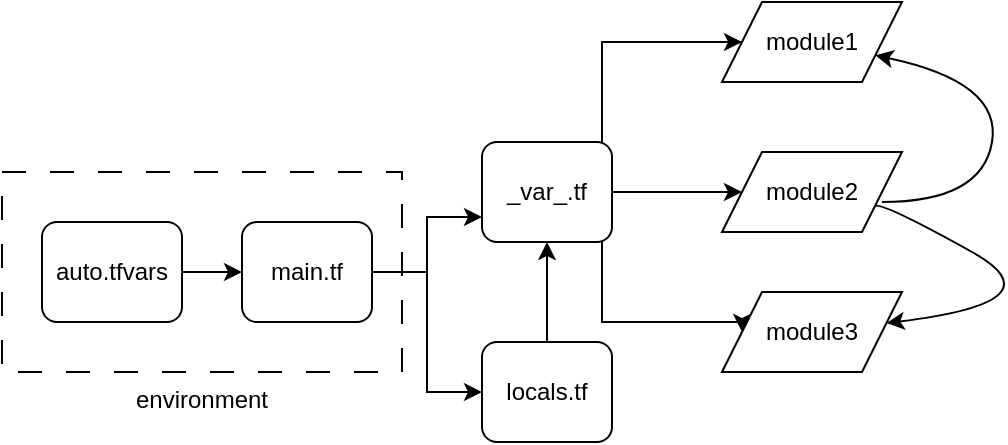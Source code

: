 <mxfile version="22.1.18" type="github">
  <diagram name="Page-1" id="2YBvvXClWsGukQMizWep">
    <mxGraphModel dx="1050" dy="522" grid="1" gridSize="10" guides="1" tooltips="1" connect="1" arrows="1" fold="1" page="1" pageScale="1" pageWidth="850" pageHeight="1100" math="0" shadow="0">
      <root>
        <mxCell id="0" />
        <mxCell id="1" parent="0" />
        <mxCell id="k_CAlymVmEuhgNOBEL12-4" value="environment" style="rounded=0;whiteSpace=wrap;html=1;fillColor=none;dashed=1;dashPattern=12 12;align=center;labelPosition=center;verticalLabelPosition=bottom;verticalAlign=top;" vertex="1" parent="1">
          <mxGeometry x="120" y="215" width="200" height="100" as="geometry" />
        </mxCell>
        <mxCell id="k_CAlymVmEuhgNOBEL12-3" value="" style="edgeStyle=orthogonalEdgeStyle;rounded=0;orthogonalLoop=1;jettySize=auto;html=1;" edge="1" parent="1" source="k_CAlymVmEuhgNOBEL12-1" target="k_CAlymVmEuhgNOBEL12-2">
          <mxGeometry relative="1" as="geometry" />
        </mxCell>
        <mxCell id="k_CAlymVmEuhgNOBEL12-1" value="auto.tfvars" style="rounded=1;whiteSpace=wrap;html=1;" vertex="1" parent="1">
          <mxGeometry x="140" y="240" width="70" height="50" as="geometry" />
        </mxCell>
        <mxCell id="k_CAlymVmEuhgNOBEL12-7" style="edgeStyle=orthogonalEdgeStyle;rounded=0;orthogonalLoop=1;jettySize=auto;html=1;entryX=0;entryY=0.5;entryDx=0;entryDy=0;" edge="1" parent="1" source="k_CAlymVmEuhgNOBEL12-2" target="k_CAlymVmEuhgNOBEL12-6">
          <mxGeometry relative="1" as="geometry" />
        </mxCell>
        <mxCell id="k_CAlymVmEuhgNOBEL12-8" style="edgeStyle=orthogonalEdgeStyle;rounded=0;orthogonalLoop=1;jettySize=auto;html=1;entryX=0;entryY=0.75;entryDx=0;entryDy=0;" edge="1" parent="1" source="k_CAlymVmEuhgNOBEL12-2" target="k_CAlymVmEuhgNOBEL12-5">
          <mxGeometry relative="1" as="geometry" />
        </mxCell>
        <mxCell id="k_CAlymVmEuhgNOBEL12-2" value="main.tf" style="rounded=1;whiteSpace=wrap;html=1;" vertex="1" parent="1">
          <mxGeometry x="240" y="240" width="65" height="50" as="geometry" />
        </mxCell>
        <mxCell id="k_CAlymVmEuhgNOBEL12-14" style="edgeStyle=orthogonalEdgeStyle;rounded=0;orthogonalLoop=1;jettySize=auto;html=1;entryX=0;entryY=0.5;entryDx=0;entryDy=0;" edge="1" parent="1" source="k_CAlymVmEuhgNOBEL12-5" target="k_CAlymVmEuhgNOBEL12-11">
          <mxGeometry relative="1" as="geometry" />
        </mxCell>
        <mxCell id="k_CAlymVmEuhgNOBEL12-16" style="edgeStyle=orthogonalEdgeStyle;rounded=0;orthogonalLoop=1;jettySize=auto;html=1;entryX=0;entryY=0.5;entryDx=0;entryDy=0;" edge="1" parent="1" source="k_CAlymVmEuhgNOBEL12-5" target="k_CAlymVmEuhgNOBEL12-12">
          <mxGeometry relative="1" as="geometry">
            <Array as="points">
              <mxPoint x="420" y="290" />
              <mxPoint x="490" y="290" />
            </Array>
          </mxGeometry>
        </mxCell>
        <mxCell id="k_CAlymVmEuhgNOBEL12-17" style="edgeStyle=orthogonalEdgeStyle;rounded=0;orthogonalLoop=1;jettySize=auto;html=1;entryX=0;entryY=0.5;entryDx=0;entryDy=0;" edge="1" parent="1" source="k_CAlymVmEuhgNOBEL12-5" target="k_CAlymVmEuhgNOBEL12-10">
          <mxGeometry relative="1" as="geometry">
            <Array as="points">
              <mxPoint x="420" y="150" />
            </Array>
          </mxGeometry>
        </mxCell>
        <mxCell id="k_CAlymVmEuhgNOBEL12-5" value="_var_.tf" style="rounded=1;whiteSpace=wrap;html=1;" vertex="1" parent="1">
          <mxGeometry x="360" y="200" width="65" height="50" as="geometry" />
        </mxCell>
        <mxCell id="k_CAlymVmEuhgNOBEL12-9" value="" style="edgeStyle=orthogonalEdgeStyle;rounded=0;orthogonalLoop=1;jettySize=auto;html=1;" edge="1" parent="1" source="k_CAlymVmEuhgNOBEL12-6" target="k_CAlymVmEuhgNOBEL12-5">
          <mxGeometry relative="1" as="geometry" />
        </mxCell>
        <mxCell id="k_CAlymVmEuhgNOBEL12-6" value="locals.tf" style="rounded=1;whiteSpace=wrap;html=1;" vertex="1" parent="1">
          <mxGeometry x="360" y="300" width="65" height="50" as="geometry" />
        </mxCell>
        <mxCell id="k_CAlymVmEuhgNOBEL12-10" value="module1" style="shape=parallelogram;perimeter=parallelogramPerimeter;whiteSpace=wrap;html=1;fixedSize=1;" vertex="1" parent="1">
          <mxGeometry x="480" y="130" width="90" height="40" as="geometry" />
        </mxCell>
        <mxCell id="k_CAlymVmEuhgNOBEL12-11" value="module2" style="shape=parallelogram;perimeter=parallelogramPerimeter;whiteSpace=wrap;html=1;fixedSize=1;" vertex="1" parent="1">
          <mxGeometry x="480" y="205" width="90" height="40" as="geometry" />
        </mxCell>
        <mxCell id="k_CAlymVmEuhgNOBEL12-12" value="module3" style="shape=parallelogram;perimeter=parallelogramPerimeter;whiteSpace=wrap;html=1;fixedSize=1;" vertex="1" parent="1">
          <mxGeometry x="480" y="275" width="90" height="40" as="geometry" />
        </mxCell>
        <mxCell id="k_CAlymVmEuhgNOBEL12-20" value="" style="curved=1;endArrow=classic;html=1;rounded=0;" edge="1" parent="1" target="k_CAlymVmEuhgNOBEL12-10">
          <mxGeometry width="50" height="50" relative="1" as="geometry">
            <mxPoint x="560" y="230" as="sourcePoint" />
            <mxPoint x="610" y="180" as="targetPoint" />
            <Array as="points">
              <mxPoint x="610" y="230" />
              <mxPoint x="620" y="170" />
            </Array>
          </mxGeometry>
        </mxCell>
        <mxCell id="k_CAlymVmEuhgNOBEL12-21" value="" style="curved=1;endArrow=classic;html=1;rounded=0;exitX=1;exitY=0.75;exitDx=0;exitDy=0;" edge="1" parent="1" source="k_CAlymVmEuhgNOBEL12-11" target="k_CAlymVmEuhgNOBEL12-12">
          <mxGeometry width="50" height="50" relative="1" as="geometry">
            <mxPoint x="630" y="350" as="sourcePoint" />
            <mxPoint x="590" y="365" as="targetPoint" />
            <Array as="points">
              <mxPoint x="560" y="230" />
              <mxPoint x="650" y="280" />
            </Array>
          </mxGeometry>
        </mxCell>
      </root>
    </mxGraphModel>
  </diagram>
</mxfile>

